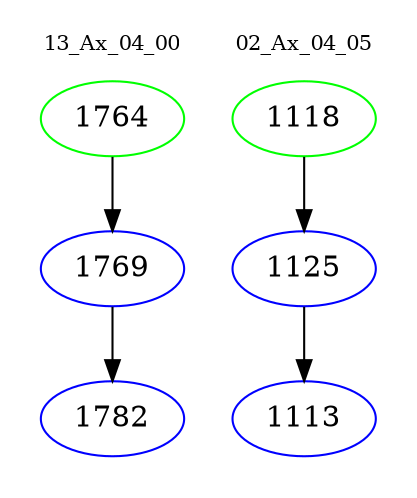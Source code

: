 digraph{
subgraph cluster_0 {
color = white
label = "13_Ax_04_00";
fontsize=10;
T0_1764 [label="1764", color="green"]
T0_1764 -> T0_1769 [color="black"]
T0_1769 [label="1769", color="blue"]
T0_1769 -> T0_1782 [color="black"]
T0_1782 [label="1782", color="blue"]
}
subgraph cluster_1 {
color = white
label = "02_Ax_04_05";
fontsize=10;
T1_1118 [label="1118", color="green"]
T1_1118 -> T1_1125 [color="black"]
T1_1125 [label="1125", color="blue"]
T1_1125 -> T1_1113 [color="black"]
T1_1113 [label="1113", color="blue"]
}
}
